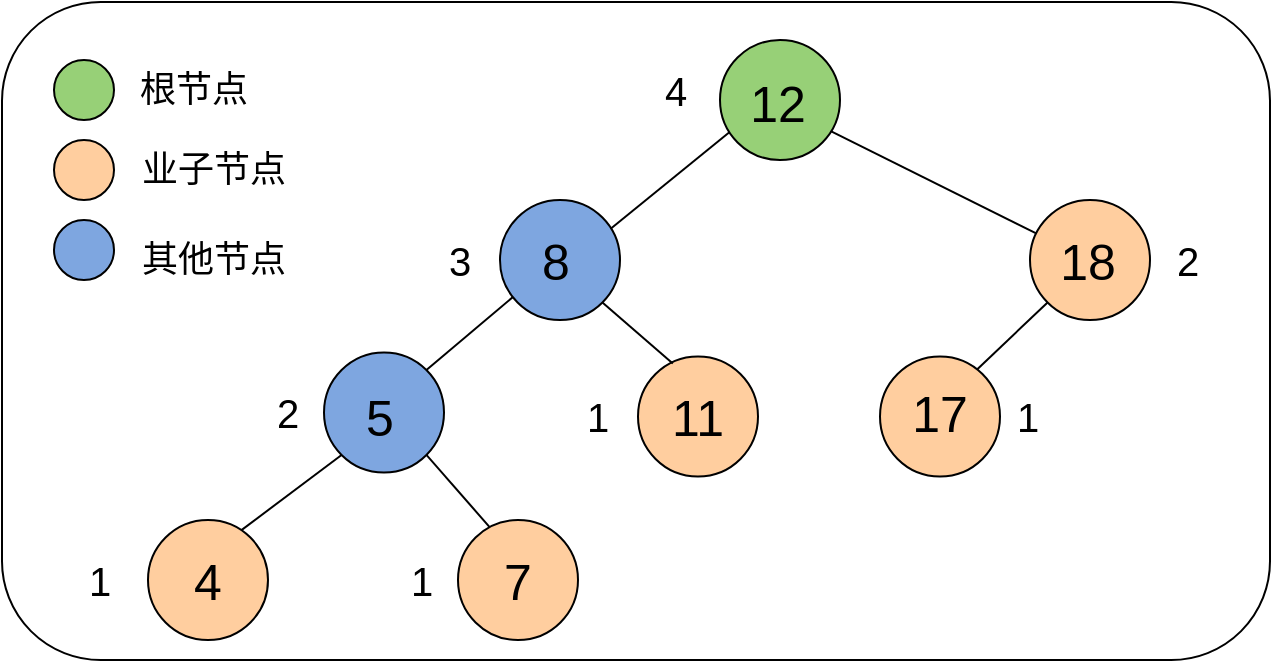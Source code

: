 <mxfile version="14.9.0" type="device"><diagram id="Jl6_3AHuqwfptS_-MiJx" name="Page-1"><mxGraphModel dx="1038" dy="491" grid="1" gridSize="10" guides="1" tooltips="1" connect="1" arrows="1" fold="1" page="1" pageScale="1" pageWidth="827" pageHeight="1169" math="0" shadow="0"><root><mxCell id="0"/><mxCell id="1" parent="0"/><mxCell id="9AFSHaZpDhMPzxpDsfW0-101" value="" style="rounded=1;whiteSpace=wrap;html=1;fillColor=#FFFFFF;" vertex="1" parent="1"><mxGeometry x="46" y="51" width="634" height="329" as="geometry"/></mxCell><mxCell id="9AFSHaZpDhMPzxpDsfW0-60" value="" style="ellipse;whiteSpace=wrap;html=1;aspect=fixed;fillColor=#97D077;" vertex="1" parent="1"><mxGeometry x="405" y="70" width="60" height="60" as="geometry"/></mxCell><mxCell id="9AFSHaZpDhMPzxpDsfW0-61" value="" style="ellipse;whiteSpace=wrap;html=1;aspect=fixed;fillColor=#7EA6E0;" vertex="1" parent="1"><mxGeometry x="295" y="150" width="60" height="60" as="geometry"/></mxCell><mxCell id="9AFSHaZpDhMPzxpDsfW0-62" value="" style="ellipse;whiteSpace=wrap;html=1;aspect=fixed;fillColor=#FFCE9F;" vertex="1" parent="1"><mxGeometry x="560" y="150" width="60" height="60" as="geometry"/></mxCell><mxCell id="9AFSHaZpDhMPzxpDsfW0-63" value="" style="ellipse;whiteSpace=wrap;html=1;aspect=fixed;fillColor=#7EA6E0;" vertex="1" parent="1"><mxGeometry x="207" y="226.25" width="60" height="60" as="geometry"/></mxCell><mxCell id="9AFSHaZpDhMPzxpDsfW0-64" value="" style="ellipse;whiteSpace=wrap;html=1;aspect=fixed;fillColor=#FFCE9F;" vertex="1" parent="1"><mxGeometry x="364" y="228.25" width="60" height="60" as="geometry"/></mxCell><mxCell id="9AFSHaZpDhMPzxpDsfW0-65" value="" style="endArrow=none;html=1;entryX=0.078;entryY=0.769;entryDx=0;entryDy=0;entryPerimeter=0;exitX=0.922;exitY=0.239;exitDx=0;exitDy=0;exitPerimeter=0;" edge="1" parent="1" source="9AFSHaZpDhMPzxpDsfW0-61" target="9AFSHaZpDhMPzxpDsfW0-60"><mxGeometry width="50" height="50" relative="1" as="geometry"><mxPoint x="345" y="166" as="sourcePoint"/><mxPoint x="365" y="120" as="targetPoint"/></mxGeometry></mxCell><mxCell id="9AFSHaZpDhMPzxpDsfW0-66" value="" style="endArrow=none;html=1;entryX=0.108;entryY=0.808;entryDx=0;entryDy=0;entryPerimeter=0;exitX=1;exitY=0;exitDx=0;exitDy=0;" edge="1" parent="1" source="9AFSHaZpDhMPzxpDsfW0-63" target="9AFSHaZpDhMPzxpDsfW0-61"><mxGeometry width="50" height="50" relative="1" as="geometry"><mxPoint x="258" y="235" as="sourcePoint"/><mxPoint x="342.577" y="210.003" as="targetPoint"/></mxGeometry></mxCell><mxCell id="9AFSHaZpDhMPzxpDsfW0-67" value="" style="endArrow=none;html=1;entryX=1;entryY=1;entryDx=0;entryDy=0;exitX=0.29;exitY=0.059;exitDx=0;exitDy=0;exitPerimeter=0;" edge="1" parent="1" source="9AFSHaZpDhMPzxpDsfW0-64" target="9AFSHaZpDhMPzxpDsfW0-61"><mxGeometry width="50" height="50" relative="1" as="geometry"><mxPoint x="316.213" y="258.787" as="sourcePoint"/><mxPoint x="363.787" y="211.213" as="targetPoint"/></mxGeometry></mxCell><mxCell id="9AFSHaZpDhMPzxpDsfW0-68" value="" style="endArrow=none;html=1;entryX=0.923;entryY=0.759;entryDx=0;entryDy=0;entryPerimeter=0;" edge="1" parent="1" source="9AFSHaZpDhMPzxpDsfW0-62" target="9AFSHaZpDhMPzxpDsfW0-60"><mxGeometry width="50" height="50" relative="1" as="geometry"><mxPoint x="398.1" y="170.98" as="sourcePoint"/><mxPoint x="453.787" y="131.213" as="targetPoint"/></mxGeometry></mxCell><mxCell id="9AFSHaZpDhMPzxpDsfW0-70" value="" style="endArrow=none;html=1;entryX=0;entryY=1;entryDx=0;entryDy=0;exitX=0.737;exitY=0.116;exitDx=0;exitDy=0;exitPerimeter=0;" edge="1" parent="1" source="9AFSHaZpDhMPzxpDsfW0-94" target="9AFSHaZpDhMPzxpDsfW0-63"><mxGeometry width="50" height="50" relative="1" as="geometry"><mxPoint x="180" y="290" as="sourcePoint"/><mxPoint x="245" y="250" as="targetPoint"/></mxGeometry></mxCell><mxCell id="9AFSHaZpDhMPzxpDsfW0-72" value="" style="endArrow=none;html=1;entryX=1;entryY=1;entryDx=0;entryDy=0;exitX=0.287;exitY=0.086;exitDx=0;exitDy=0;exitPerimeter=0;" edge="1" parent="1" source="9AFSHaZpDhMPzxpDsfW0-95" target="9AFSHaZpDhMPzxpDsfW0-63"><mxGeometry width="50" height="50" relative="1" as="geometry"><mxPoint x="278.06" y="291.44" as="sourcePoint"/><mxPoint x="273.787" y="281.213" as="targetPoint"/></mxGeometry></mxCell><mxCell id="9AFSHaZpDhMPzxpDsfW0-79" value="" style="endArrow=none;html=1;entryX=0;entryY=1;entryDx=0;entryDy=0;exitX=0.8;exitY=0.116;exitDx=0;exitDy=0;exitPerimeter=0;" edge="1" parent="1" source="9AFSHaZpDhMPzxpDsfW0-92" target="9AFSHaZpDhMPzxpDsfW0-62"><mxGeometry width="50" height="50" relative="1" as="geometry"><mxPoint x="465" y="230" as="sourcePoint"/><mxPoint x="486.213" y="131.213" as="targetPoint"/></mxGeometry></mxCell><mxCell id="9AFSHaZpDhMPzxpDsfW0-81" value="" style="ellipse;whiteSpace=wrap;html=1;aspect=fixed;fillColor=#97D077;" vertex="1" parent="1"><mxGeometry x="72" y="80" width="30" height="30" as="geometry"/></mxCell><mxCell id="9AFSHaZpDhMPzxpDsfW0-82" value="" style="ellipse;whiteSpace=wrap;html=1;aspect=fixed;fillColor=#7EA6E0;" vertex="1" parent="1"><mxGeometry x="72" y="160" width="30" height="30" as="geometry"/></mxCell><mxCell id="9AFSHaZpDhMPzxpDsfW0-83" value="&lt;span style=&quot;font-size: 25px&quot;&gt;12&lt;/span&gt;" style="text;html=1;strokeColor=none;fillColor=none;align=center;verticalAlign=middle;whiteSpace=wrap;rounded=0;" vertex="1" parent="1"><mxGeometry x="414" y="91" width="40" height="20" as="geometry"/></mxCell><mxCell id="9AFSHaZpDhMPzxpDsfW0-84" value="&lt;span style=&quot;font-size: 25px&quot;&gt;8&lt;/span&gt;" style="text;html=1;strokeColor=none;fillColor=none;align=center;verticalAlign=middle;whiteSpace=wrap;rounded=0;" vertex="1" parent="1"><mxGeometry x="303" y="170" width="40" height="20" as="geometry"/></mxCell><mxCell id="9AFSHaZpDhMPzxpDsfW0-85" value="&lt;span style=&quot;font-size: 25px&quot;&gt;5&lt;/span&gt;" style="text;html=1;strokeColor=none;fillColor=none;align=center;verticalAlign=middle;whiteSpace=wrap;rounded=0;" vertex="1" parent="1"><mxGeometry x="215" y="248.25" width="40" height="20" as="geometry"/></mxCell><mxCell id="9AFSHaZpDhMPzxpDsfW0-86" value="&lt;span style=&quot;font-size: 25px&quot;&gt;11&lt;/span&gt;" style="text;html=1;strokeColor=none;fillColor=none;align=center;verticalAlign=middle;whiteSpace=wrap;rounded=0;" vertex="1" parent="1"><mxGeometry x="374" y="248.25" width="40" height="20" as="geometry"/></mxCell><mxCell id="9AFSHaZpDhMPzxpDsfW0-87" value="&lt;span style=&quot;font-size: 25px&quot;&gt;18&lt;/span&gt;" style="text;html=1;strokeColor=none;fillColor=none;align=center;verticalAlign=middle;whiteSpace=wrap;rounded=0;" vertex="1" parent="1"><mxGeometry x="560" y="160" width="58" height="40" as="geometry"/></mxCell><mxCell id="9AFSHaZpDhMPzxpDsfW0-88" value="&lt;font style=&quot;font-size: 18px&quot;&gt;根节点&lt;/font&gt;" style="text;html=1;strokeColor=none;fillColor=none;align=center;verticalAlign=middle;whiteSpace=wrap;rounded=0;" vertex="1" parent="1"><mxGeometry x="102" y="85" width="80" height="20" as="geometry"/></mxCell><mxCell id="9AFSHaZpDhMPzxpDsfW0-89" value="&lt;font style=&quot;font-size: 18px&quot;&gt;其他节点&lt;/font&gt;" style="text;html=1;strokeColor=none;fillColor=none;align=center;verticalAlign=middle;whiteSpace=wrap;rounded=0;" vertex="1" parent="1"><mxGeometry x="103" y="170" width="98" height="20" as="geometry"/></mxCell><mxCell id="9AFSHaZpDhMPzxpDsfW0-90" value="" style="ellipse;whiteSpace=wrap;html=1;aspect=fixed;fillColor=#FFCE9F;" vertex="1" parent="1"><mxGeometry x="72" y="120" width="30" height="30" as="geometry"/></mxCell><mxCell id="9AFSHaZpDhMPzxpDsfW0-91" value="&lt;font style=&quot;font-size: 18px&quot;&gt;业子节点&lt;/font&gt;" style="text;html=1;strokeColor=none;fillColor=none;align=center;verticalAlign=middle;whiteSpace=wrap;rounded=0;" vertex="1" parent="1"><mxGeometry x="97" y="125" width="110" height="20" as="geometry"/></mxCell><mxCell id="9AFSHaZpDhMPzxpDsfW0-92" value="" style="ellipse;whiteSpace=wrap;html=1;aspect=fixed;fillColor=#FFCE9F;" vertex="1" parent="1"><mxGeometry x="485" y="228.25" width="60" height="60" as="geometry"/></mxCell><mxCell id="9AFSHaZpDhMPzxpDsfW0-93" value="&lt;span style=&quot;font-size: 25px&quot;&gt;17&lt;/span&gt;" style="text;html=1;strokeColor=none;fillColor=none;align=center;verticalAlign=middle;whiteSpace=wrap;rounded=0;" vertex="1" parent="1"><mxGeometry x="495" y="246.25" width="40" height="20" as="geometry"/></mxCell><mxCell id="9AFSHaZpDhMPzxpDsfW0-94" value="" style="ellipse;whiteSpace=wrap;html=1;aspect=fixed;fillColor=#FFCE9F;" vertex="1" parent="1"><mxGeometry x="119" y="310" width="60" height="60" as="geometry"/></mxCell><mxCell id="9AFSHaZpDhMPzxpDsfW0-95" value="" style="ellipse;whiteSpace=wrap;html=1;aspect=fixed;fillColor=#FFCE9F;" vertex="1" parent="1"><mxGeometry x="274" y="310" width="60" height="60" as="geometry"/></mxCell><mxCell id="9AFSHaZpDhMPzxpDsfW0-96" value="&lt;span style=&quot;font-size: 25px&quot;&gt;4&lt;/span&gt;" style="text;html=1;strokeColor=none;fillColor=none;align=center;verticalAlign=middle;whiteSpace=wrap;rounded=0;" vertex="1" parent="1"><mxGeometry x="129" y="330" width="40" height="20" as="geometry"/></mxCell><mxCell id="9AFSHaZpDhMPzxpDsfW0-98" value="&lt;span style=&quot;font-size: 25px&quot;&gt;7&lt;/span&gt;" style="text;html=1;strokeColor=none;fillColor=none;align=center;verticalAlign=middle;whiteSpace=wrap;rounded=0;" vertex="1" parent="1"><mxGeometry x="284" y="330" width="40" height="20" as="geometry"/></mxCell><mxCell id="9AFSHaZpDhMPzxpDsfW0-102" value="&lt;font style=&quot;font-size: 20px&quot;&gt;2&lt;/font&gt;" style="text;html=1;strokeColor=none;fillColor=none;align=center;verticalAlign=middle;whiteSpace=wrap;rounded=0;" vertex="1" parent="1"><mxGeometry x="140" y="246.25" width="98" height="20" as="geometry"/></mxCell><mxCell id="9AFSHaZpDhMPzxpDsfW0-105" value="&lt;font style=&quot;font-size: 20px&quot;&gt;1&lt;/font&gt;" style="text;html=1;strokeColor=none;fillColor=none;align=center;verticalAlign=middle;whiteSpace=wrap;rounded=0;" vertex="1" parent="1"><mxGeometry x="46" y="330" width="98" height="20" as="geometry"/></mxCell><mxCell id="9AFSHaZpDhMPzxpDsfW0-106" value="&lt;font style=&quot;font-size: 20px&quot;&gt;1&lt;/font&gt;" style="text;html=1;strokeColor=none;fillColor=none;align=center;verticalAlign=middle;whiteSpace=wrap;rounded=0;" vertex="1" parent="1"><mxGeometry x="207" y="330" width="98" height="20" as="geometry"/></mxCell><mxCell id="9AFSHaZpDhMPzxpDsfW0-107" value="&lt;font style=&quot;font-size: 20px&quot;&gt;1&lt;/font&gt;" style="text;html=1;strokeColor=none;fillColor=none;align=center;verticalAlign=middle;whiteSpace=wrap;rounded=0;" vertex="1" parent="1"><mxGeometry x="295" y="248.25" width="98" height="20" as="geometry"/></mxCell><mxCell id="9AFSHaZpDhMPzxpDsfW0-108" value="&lt;font style=&quot;font-size: 20px&quot;&gt;1&lt;/font&gt;" style="text;html=1;strokeColor=none;fillColor=none;align=center;verticalAlign=middle;whiteSpace=wrap;rounded=0;" vertex="1" parent="1"><mxGeometry x="510" y="248.25" width="98" height="20" as="geometry"/></mxCell><mxCell id="9AFSHaZpDhMPzxpDsfW0-109" value="&lt;font style=&quot;font-size: 20px&quot;&gt;3&lt;/font&gt;" style="text;html=1;strokeColor=none;fillColor=none;align=center;verticalAlign=middle;whiteSpace=wrap;rounded=0;" vertex="1" parent="1"><mxGeometry x="226" y="170" width="98" height="20" as="geometry"/></mxCell><mxCell id="9AFSHaZpDhMPzxpDsfW0-110" value="&lt;font style=&quot;font-size: 20px&quot;&gt;2&lt;/font&gt;" style="text;html=1;strokeColor=none;fillColor=none;align=center;verticalAlign=middle;whiteSpace=wrap;rounded=0;" vertex="1" parent="1"><mxGeometry x="590" y="170" width="98" height="20" as="geometry"/></mxCell><mxCell id="9AFSHaZpDhMPzxpDsfW0-111" value="&lt;font style=&quot;font-size: 20px&quot;&gt;4&lt;/font&gt;" style="text;html=1;strokeColor=none;fillColor=none;align=center;verticalAlign=middle;whiteSpace=wrap;rounded=0;" vertex="1" parent="1"><mxGeometry x="334" y="85" width="98" height="20" as="geometry"/></mxCell></root></mxGraphModel></diagram></mxfile>
